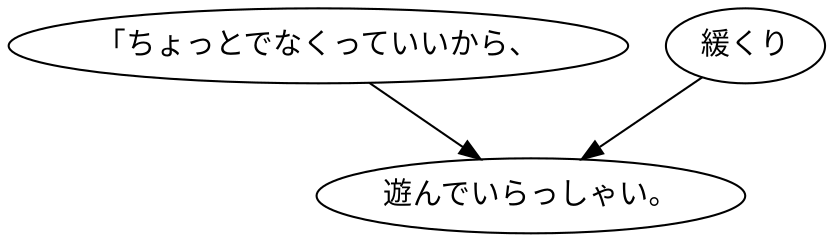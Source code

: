 digraph graph6701 {
	node0 [label="「ちょっとでなくっていいから、"];
	node1 [label="緩くり"];
	node2 [label="遊んでいらっしゃい。"];
	node0 -> node2;
	node1 -> node2;
}
